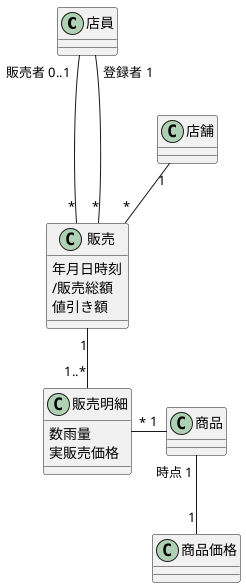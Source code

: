 @startuml

class 店員
class 店舗

class 販売 {
  年月日時刻
  /販売総額
  値引き額
}

class 販売明細 {
  数雨量
  実販売価格
}

class 商品
class 商品価格

店員 "販売者 0..1"--"*" 販売
店員 "登録者 1"---"*" 販売
店舗 "1"--"*" 販売
販売 "1"--"1..*" 販売明細
販売明細 "*"-r-"1" 商品
商品 "時点 1"--"1" 商品価格

@enduml

